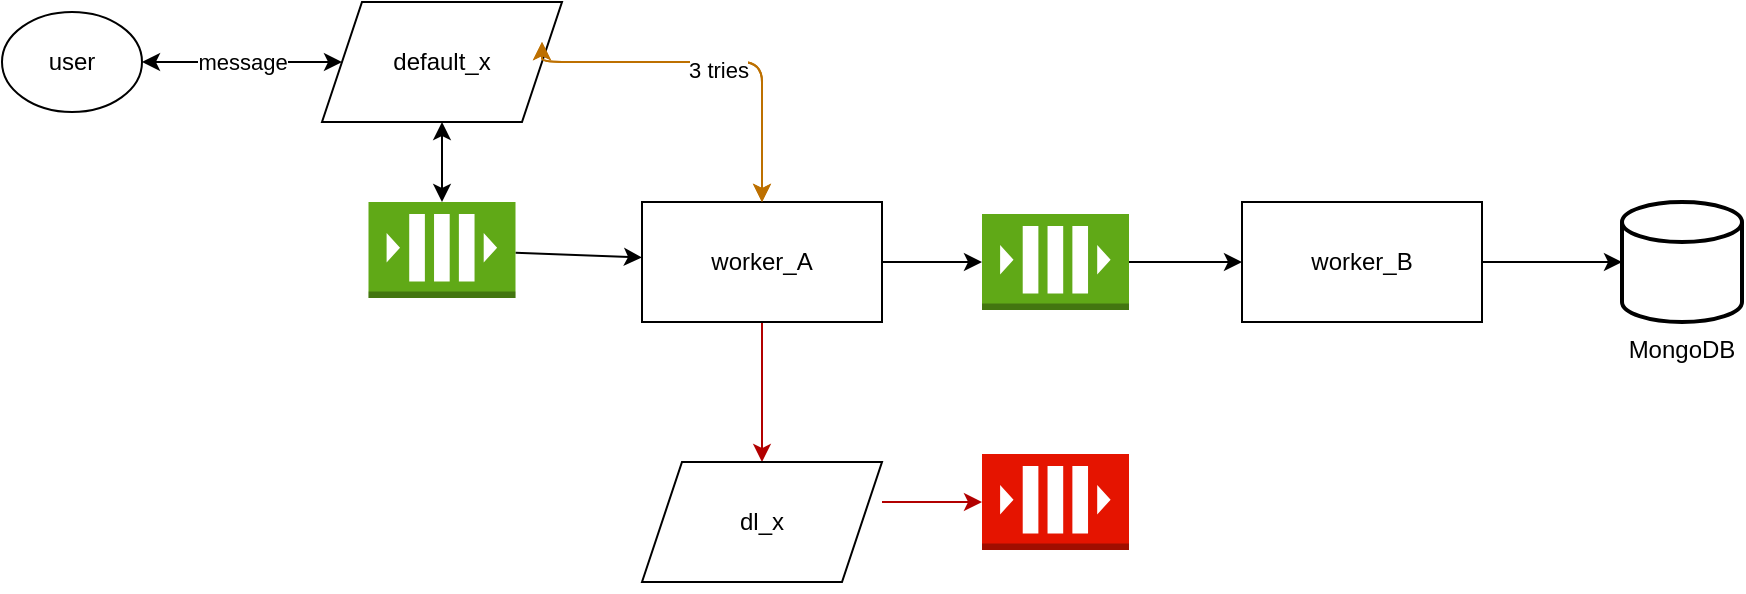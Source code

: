 <mxfile>
    <diagram id="jmnBUBTMg-tTOrIHC9ge" name="Page-1">
        <mxGraphModel dx="2013" dy="516" grid="1" gridSize="10" guides="1" tooltips="1" connect="1" arrows="1" fold="1" page="1" pageScale="1" pageWidth="850" pageHeight="1100" math="0" shadow="0">
            <root>
                <mxCell id="0"/>
                <mxCell id="1" parent="0"/>
                <mxCell id="6" value="" style="edgeStyle=none;html=1;" parent="1" source="2" target="4" edge="1">
                    <mxGeometry relative="1" as="geometry"/>
                </mxCell>
                <mxCell id="2" value="queue_A" style="outlineConnect=0;dashed=0;verticalLabelPosition=bottom;verticalAlign=top;align=center;html=1;shape=mxgraph.aws3.queue;fillColor=#60a917;strokeColor=#2D7600;fontColor=#ffffff;" parent="1" vertex="1">
                    <mxGeometry x="133.25" y="200" width="73.5" height="48" as="geometry"/>
                </mxCell>
                <mxCell id="8" value="" style="edgeStyle=none;html=1;" parent="1" source="3" target="5" edge="1">
                    <mxGeometry relative="1" as="geometry"/>
                </mxCell>
                <mxCell id="3" value="queue_B" style="outlineConnect=0;dashed=0;verticalLabelPosition=top;verticalAlign=bottom;align=center;html=1;shape=mxgraph.aws3.queue;fillColor=#60a917;labelPosition=center;strokeColor=#2D7600;fontColor=#ffffff;" parent="1" vertex="1">
                    <mxGeometry x="440" y="206" width="73.5" height="48" as="geometry"/>
                </mxCell>
                <mxCell id="7" value="" style="edgeStyle=none;html=1;" parent="1" source="4" target="3" edge="1">
                    <mxGeometry relative="1" as="geometry"/>
                </mxCell>
                <mxCell id="33" value="" style="edgeStyle=none;html=1;fontColor=#FF0000;fillColor=#e51400;strokeColor=#B20000;" parent="1" source="4" target="17" edge="1">
                    <mxGeometry relative="1" as="geometry"/>
                </mxCell>
                <mxCell id="4" value="worker_A" style="rounded=0;whiteSpace=wrap;html=1;" parent="1" vertex="1">
                    <mxGeometry x="270" y="200" width="120" height="60" as="geometry"/>
                </mxCell>
                <mxCell id="10" value="" style="edgeStyle=none;html=1;" parent="1" source="5" target="9" edge="1">
                    <mxGeometry relative="1" as="geometry"/>
                </mxCell>
                <mxCell id="5" value="worker_B" style="rounded=0;whiteSpace=wrap;html=1;" parent="1" vertex="1">
                    <mxGeometry x="570" y="200" width="120" height="60" as="geometry"/>
                </mxCell>
                <mxCell id="9" value="MongoDB" style="strokeWidth=2;html=1;shape=mxgraph.flowchart.database;whiteSpace=wrap;labelPosition=center;verticalLabelPosition=bottom;align=center;verticalAlign=top;" parent="1" vertex="1">
                    <mxGeometry x="760" y="200" width="60" height="60" as="geometry"/>
                </mxCell>
                <mxCell id="11" value="queue_dl" style="outlineConnect=0;dashed=0;verticalLabelPosition=bottom;verticalAlign=top;align=center;html=1;shape=mxgraph.aws3.queue;fillColor=#e51400;strokeColor=#B20000;fontColor=#ffffff;" parent="1" vertex="1">
                    <mxGeometry x="440" y="326" width="73.5" height="48" as="geometry"/>
                </mxCell>
                <mxCell id="15" value="" style="edgeStyle=none;html=1;fillColor=#e51400;strokeColor=#B20000;" parent="1" target="11" edge="1">
                    <mxGeometry relative="1" as="geometry">
                        <mxPoint x="390" y="350.0" as="sourcePoint"/>
                    </mxGeometry>
                </mxCell>
                <mxCell id="17" value="dl_x" style="shape=parallelogram;perimeter=parallelogramPerimeter;whiteSpace=wrap;html=1;fixedSize=1;" parent="1" vertex="1">
                    <mxGeometry x="270" y="330" width="120" height="60" as="geometry"/>
                </mxCell>
                <mxCell id="18" value="" style="edgeStyle=none;html=1;" parent="1" edge="1">
                    <mxGeometry x="220" y="70" width="73.5" height="48" as="geometry"/>
                </mxCell>
                <mxCell id="20" value="" style="edgeStyle=none;html=1;" parent="1" source="18" target="4" edge="1">
                    <mxGeometry relative="1" as="geometry"/>
                </mxCell>
                <mxCell id="45" style="edgeStyle=none;html=1;exitX=0.5;exitY=1;exitDx=0;exitDy=0;entryX=0.5;entryY=0;entryDx=0;entryDy=0;entryPerimeter=0;startArrow=classic;startFill=1;" parent="1" source="42" target="2" edge="1">
                    <mxGeometry relative="1" as="geometry"/>
                </mxCell>
                <mxCell id="42" value="default_x" style="shape=parallelogram;perimeter=parallelogramPerimeter;whiteSpace=wrap;html=1;fixedSize=1;" parent="1" vertex="1">
                    <mxGeometry x="110" y="100" width="120" height="60" as="geometry"/>
                </mxCell>
                <mxCell id="44" value="message" style="edgeStyle=none;html=1;entryX=0;entryY=0.5;entryDx=0;entryDy=0;startArrow=classic;startFill=1;" parent="1" source="43" target="42" edge="1">
                    <mxGeometry relative="1" as="geometry"/>
                </mxCell>
                <mxCell id="43" value="user" style="ellipse;whiteSpace=wrap;html=1;" parent="1" vertex="1">
                    <mxGeometry x="-50" y="105" width="70" height="50" as="geometry"/>
                </mxCell>
                <mxCell id="46" value="" style="edgeStyle=orthogonalEdgeStyle;html=1;startArrow=classic;startFill=1;fillColor=#f0a30a;strokeColor=#BD7000;" parent="1" source="4" edge="1">
                    <mxGeometry relative="1" as="geometry">
                        <mxPoint x="330.0" y="180" as="sourcePoint"/>
                        <mxPoint x="220" y="120" as="targetPoint"/>
                        <Array as="points">
                            <mxPoint x="330" y="130"/>
                            <mxPoint x="220" y="130"/>
                        </Array>
                    </mxGeometry>
                </mxCell>
                <mxCell id="47" value="3 tries" style="edgeLabel;html=1;align=center;verticalAlign=middle;resizable=0;points=[];" parent="46" vertex="1" connectable="0">
                    <mxGeometry x="-0.031" y="4" relative="1" as="geometry">
                        <mxPoint as="offset"/>
                    </mxGeometry>
                </mxCell>
                <mxCell id="48" value="" style="edgeStyle=orthogonalEdgeStyle;html=1;startArrow=classic;startFill=1;fillColor=#f0a30a;strokeColor=#BD7000;" edge="1" parent="1" source="4">
                    <mxGeometry relative="1" as="geometry">
                        <mxPoint x="330" y="180" as="sourcePoint"/>
                        <mxPoint x="220" y="120" as="targetPoint"/>
                        <Array as="points">
                            <mxPoint x="330" y="130"/>
                            <mxPoint x="220" y="130"/>
                        </Array>
                    </mxGeometry>
                </mxCell>
                <mxCell id="49" value="3 tries" style="edgeLabel;html=1;align=center;verticalAlign=middle;resizable=0;points=[];" vertex="1" connectable="0" parent="48">
                    <mxGeometry x="-0.031" y="4" relative="1" as="geometry">
                        <mxPoint as="offset"/>
                    </mxGeometry>
                </mxCell>
            </root>
        </mxGraphModel>
    </diagram>
</mxfile>